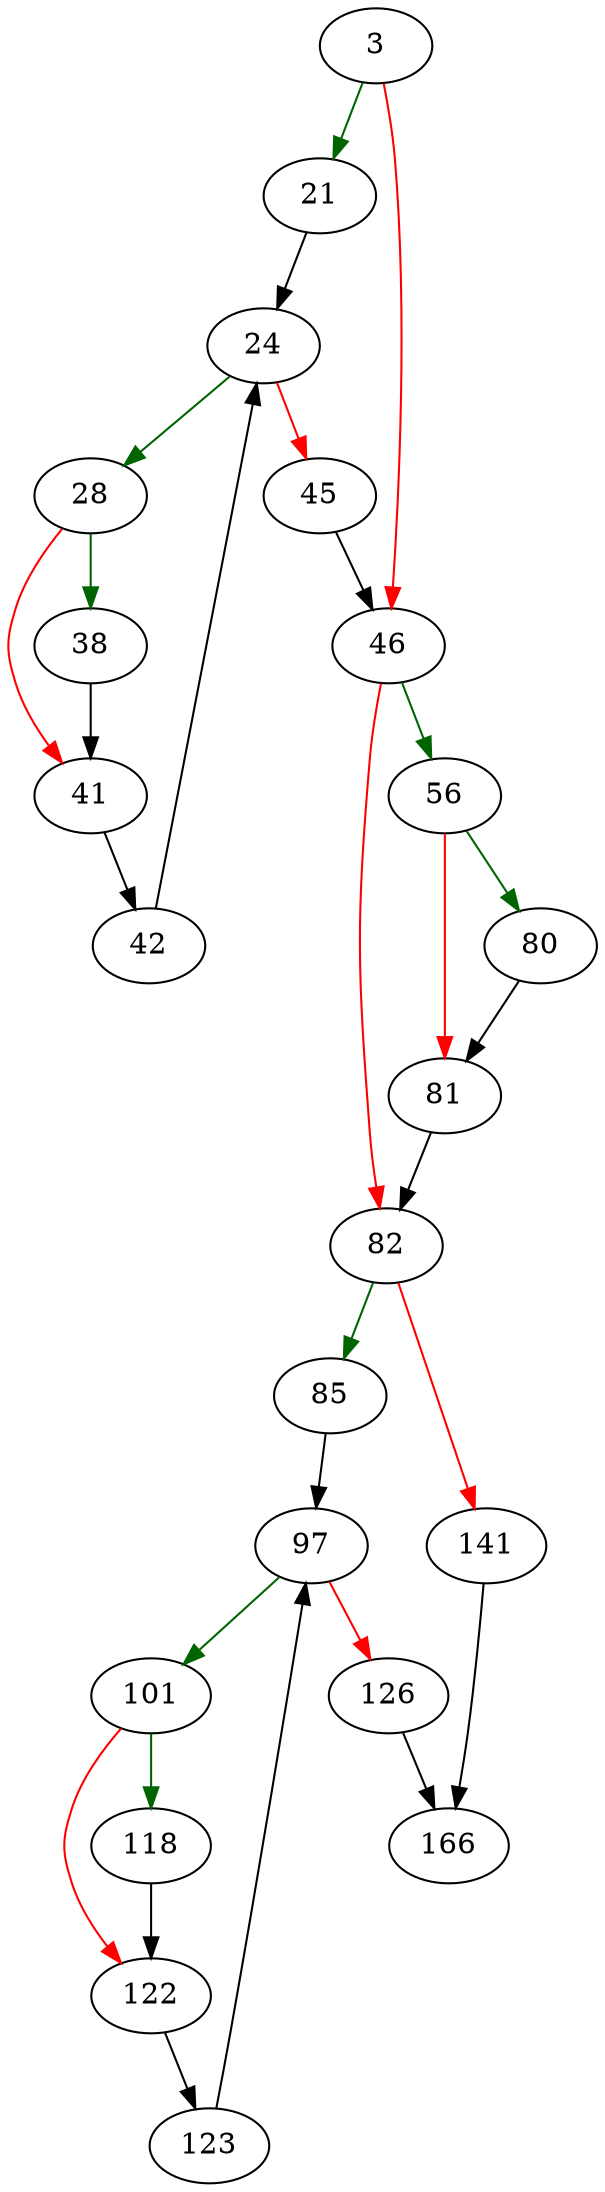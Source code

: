 strict digraph "appendText" {
	// Node definitions.
	3 [entry=true];
	21;
	46;
	24;
	28;
	45;
	38;
	41;
	42;
	56;
	82;
	80;
	81;
	85;
	141;
	97;
	101;
	126;
	118;
	122;
	123;
	166;

	// Edge definitions.
	3 -> 21 [
		color=darkgreen
		cond=true
	];
	3 -> 46 [
		color=red
		cond=false
	];
	21 -> 24;
	46 -> 56 [
		color=darkgreen
		cond=true
	];
	46 -> 82 [
		color=red
		cond=false
	];
	24 -> 28 [
		color=darkgreen
		cond=true
	];
	24 -> 45 [
		color=red
		cond=false
	];
	28 -> 38 [
		color=darkgreen
		cond=true
	];
	28 -> 41 [
		color=red
		cond=false
	];
	45 -> 46;
	38 -> 41;
	41 -> 42;
	42 -> 24;
	56 -> 80 [
		color=darkgreen
		cond=true
	];
	56 -> 81 [
		color=red
		cond=false
	];
	82 -> 85 [
		color=darkgreen
		cond=true
	];
	82 -> 141 [
		color=red
		cond=false
	];
	80 -> 81;
	81 -> 82;
	85 -> 97;
	141 -> 166;
	97 -> 101 [
		color=darkgreen
		cond=true
	];
	97 -> 126 [
		color=red
		cond=false
	];
	101 -> 118 [
		color=darkgreen
		cond=true
	];
	101 -> 122 [
		color=red
		cond=false
	];
	126 -> 166;
	118 -> 122;
	122 -> 123;
	123 -> 97;
}